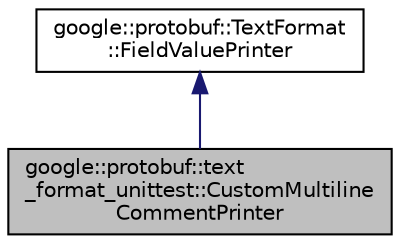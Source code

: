 digraph "google::protobuf::text_format_unittest::CustomMultilineCommentPrinter"
{
 // LATEX_PDF_SIZE
  edge [fontname="Helvetica",fontsize="10",labelfontname="Helvetica",labelfontsize="10"];
  node [fontname="Helvetica",fontsize="10",shape=record];
  Node1 [label="google::protobuf::text\l_format_unittest::CustomMultiline\lCommentPrinter",height=0.2,width=0.4,color="black", fillcolor="grey75", style="filled", fontcolor="black",tooltip=" "];
  Node2 -> Node1 [dir="back",color="midnightblue",fontsize="10",style="solid",fontname="Helvetica"];
  Node2 [label="google::protobuf::TextFormat\l::FieldValuePrinter",height=0.2,width=0.4,color="black", fillcolor="white", style="filled",URL="$classgoogle_1_1protobuf_1_1TextFormat_1_1FieldValuePrinter.html",tooltip=" "];
}
